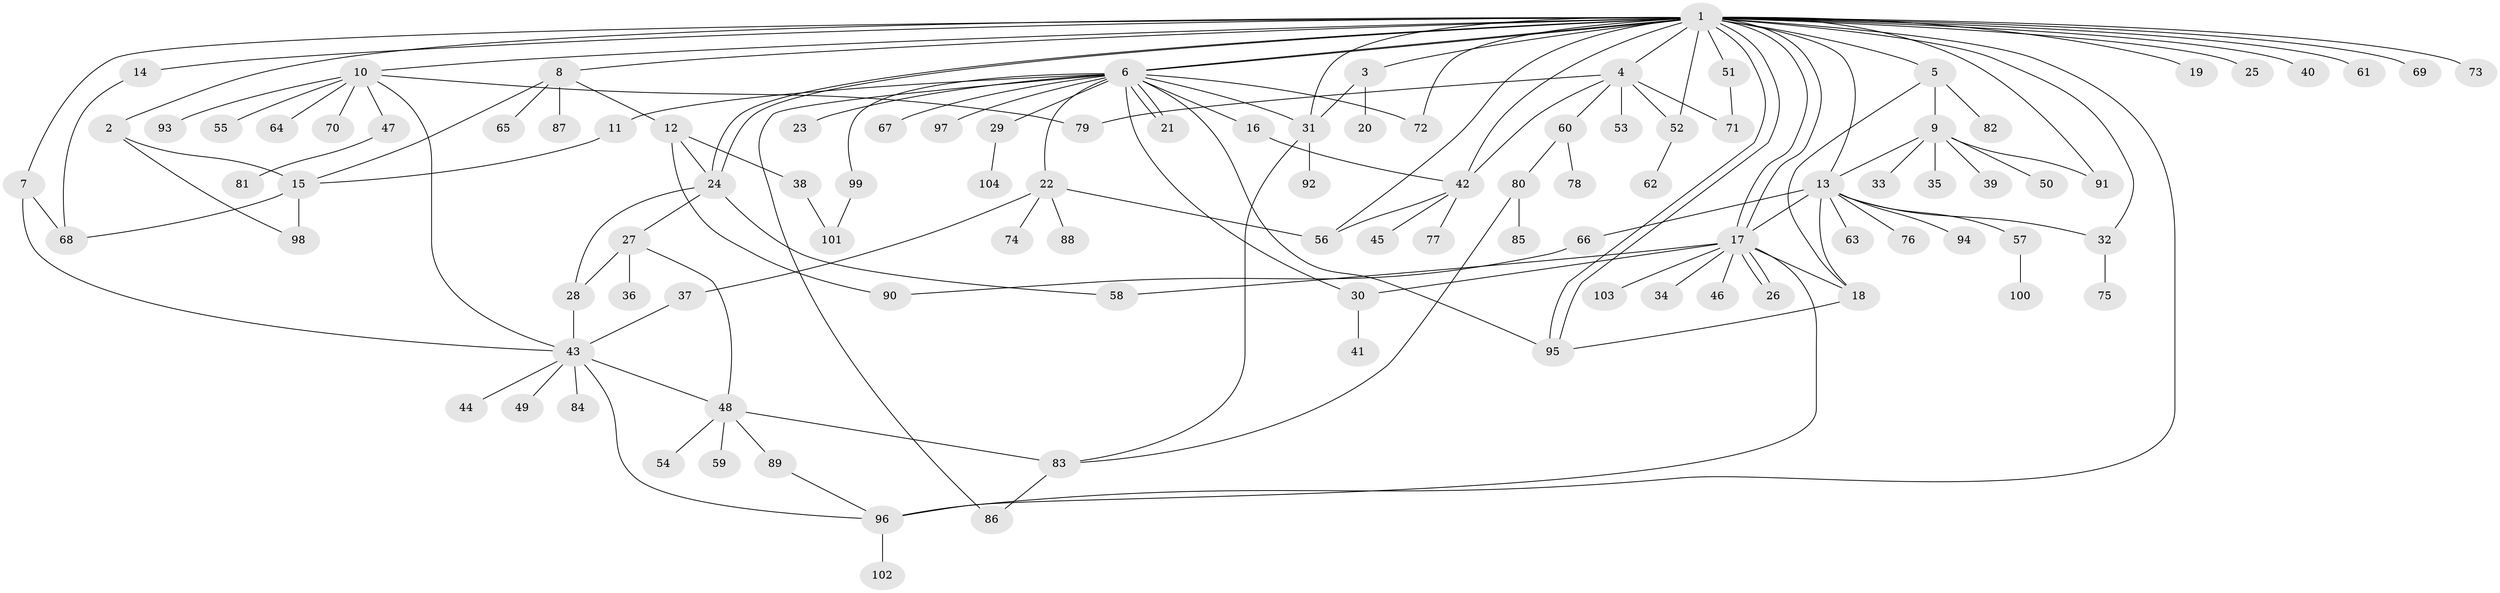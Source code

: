 // Generated by graph-tools (version 1.1) at 2025/11/02/27/25 16:11:09]
// undirected, 104 vertices, 148 edges
graph export_dot {
graph [start="1"]
  node [color=gray90,style=filled];
  1;
  2;
  3;
  4;
  5;
  6;
  7;
  8;
  9;
  10;
  11;
  12;
  13;
  14;
  15;
  16;
  17;
  18;
  19;
  20;
  21;
  22;
  23;
  24;
  25;
  26;
  27;
  28;
  29;
  30;
  31;
  32;
  33;
  34;
  35;
  36;
  37;
  38;
  39;
  40;
  41;
  42;
  43;
  44;
  45;
  46;
  47;
  48;
  49;
  50;
  51;
  52;
  53;
  54;
  55;
  56;
  57;
  58;
  59;
  60;
  61;
  62;
  63;
  64;
  65;
  66;
  67;
  68;
  69;
  70;
  71;
  72;
  73;
  74;
  75;
  76;
  77;
  78;
  79;
  80;
  81;
  82;
  83;
  84;
  85;
  86;
  87;
  88;
  89;
  90;
  91;
  92;
  93;
  94;
  95;
  96;
  97;
  98;
  99;
  100;
  101;
  102;
  103;
  104;
  1 -- 2;
  1 -- 3;
  1 -- 4;
  1 -- 5;
  1 -- 6;
  1 -- 6;
  1 -- 7;
  1 -- 8;
  1 -- 10;
  1 -- 13;
  1 -- 14;
  1 -- 17;
  1 -- 17;
  1 -- 19;
  1 -- 24;
  1 -- 24;
  1 -- 25;
  1 -- 31;
  1 -- 32;
  1 -- 40;
  1 -- 42;
  1 -- 51;
  1 -- 52;
  1 -- 56;
  1 -- 61;
  1 -- 69;
  1 -- 72;
  1 -- 73;
  1 -- 91;
  1 -- 95;
  1 -- 95;
  1 -- 96;
  2 -- 15;
  2 -- 98;
  3 -- 20;
  3 -- 31;
  4 -- 42;
  4 -- 52;
  4 -- 53;
  4 -- 60;
  4 -- 71;
  4 -- 79;
  5 -- 9;
  5 -- 18;
  5 -- 82;
  6 -- 11;
  6 -- 16;
  6 -- 21;
  6 -- 21;
  6 -- 22;
  6 -- 23;
  6 -- 29;
  6 -- 30;
  6 -- 31;
  6 -- 67;
  6 -- 72;
  6 -- 86;
  6 -- 95;
  6 -- 97;
  6 -- 99;
  7 -- 43;
  7 -- 68;
  8 -- 12;
  8 -- 15;
  8 -- 65;
  8 -- 87;
  9 -- 13;
  9 -- 33;
  9 -- 35;
  9 -- 39;
  9 -- 50;
  9 -- 91;
  10 -- 43;
  10 -- 47;
  10 -- 55;
  10 -- 64;
  10 -- 70;
  10 -- 79;
  10 -- 93;
  11 -- 15;
  12 -- 24;
  12 -- 38;
  12 -- 90;
  13 -- 17;
  13 -- 18;
  13 -- 32;
  13 -- 57;
  13 -- 63;
  13 -- 66;
  13 -- 76;
  13 -- 94;
  14 -- 68;
  15 -- 68;
  15 -- 98;
  16 -- 42;
  17 -- 18;
  17 -- 26;
  17 -- 26;
  17 -- 30;
  17 -- 34;
  17 -- 46;
  17 -- 58;
  17 -- 96;
  17 -- 103;
  18 -- 95;
  22 -- 37;
  22 -- 56;
  22 -- 74;
  22 -- 88;
  24 -- 27;
  24 -- 28;
  24 -- 58;
  27 -- 28;
  27 -- 36;
  27 -- 48;
  28 -- 43;
  29 -- 104;
  30 -- 41;
  31 -- 83;
  31 -- 92;
  32 -- 75;
  37 -- 43;
  38 -- 101;
  42 -- 45;
  42 -- 56;
  42 -- 77;
  43 -- 44;
  43 -- 48;
  43 -- 49;
  43 -- 84;
  43 -- 96;
  47 -- 81;
  48 -- 54;
  48 -- 59;
  48 -- 83;
  48 -- 89;
  51 -- 71;
  52 -- 62;
  57 -- 100;
  60 -- 78;
  60 -- 80;
  66 -- 90;
  80 -- 83;
  80 -- 85;
  83 -- 86;
  89 -- 96;
  96 -- 102;
  99 -- 101;
}
